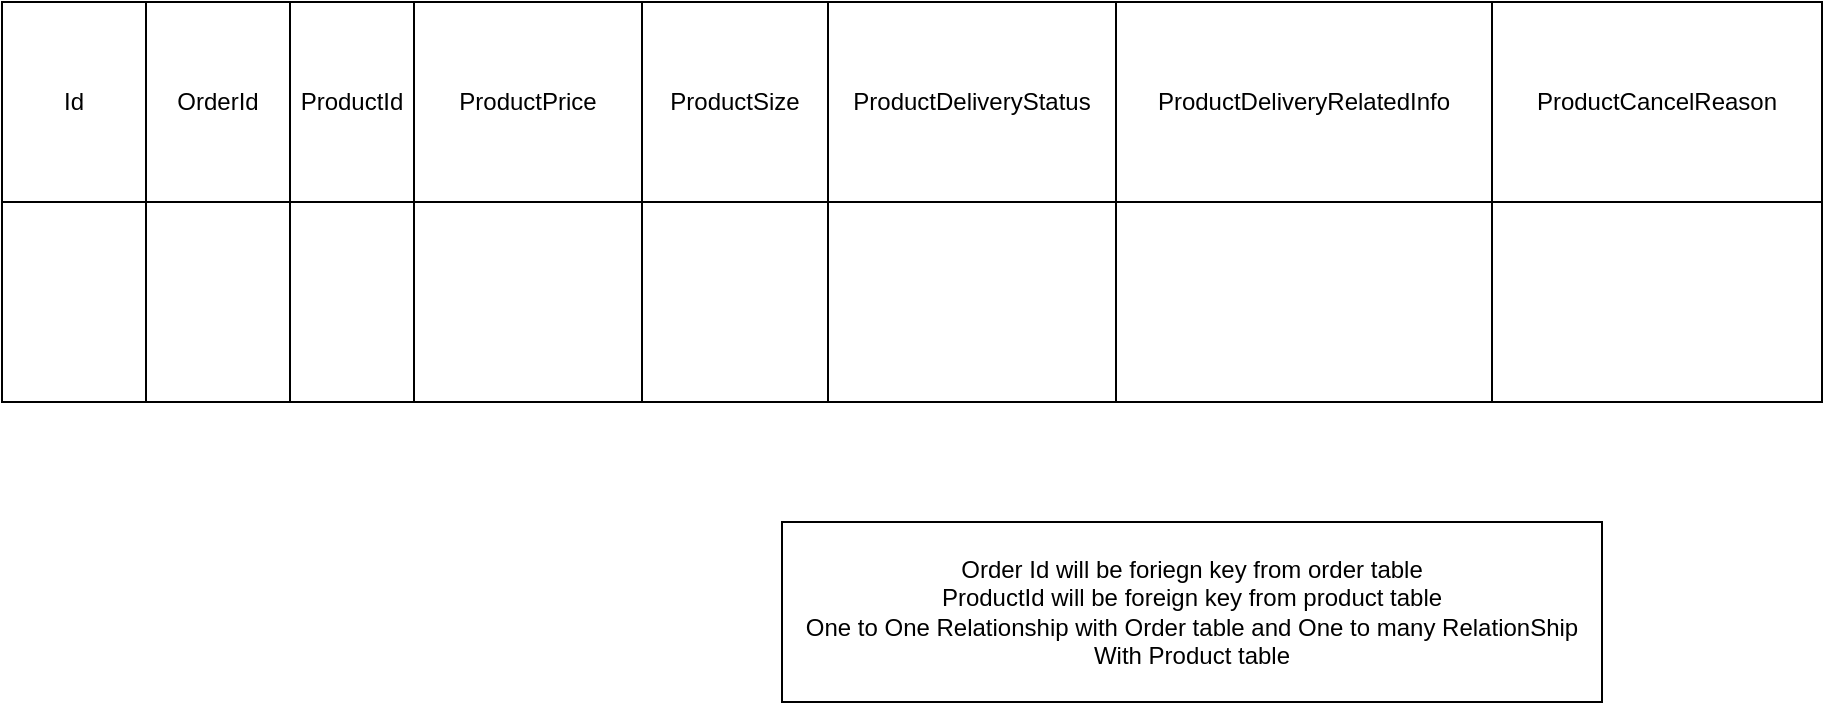 <mxfile>
    <diagram id="JXoPwwnmnFyLEPTKaijd" name="Page-1">
        <mxGraphModel dx="1785" dy="411" grid="1" gridSize="10" guides="1" tooltips="1" connect="1" arrows="1" fold="1" page="1" pageScale="1" pageWidth="827" pageHeight="1169" math="0" shadow="0">
            <root>
                <mxCell id="0"/>
                <mxCell id="1" parent="0"/>
                <mxCell id="2" value="" style="shape=table;startSize=0;container=1;collapsible=0;childLayout=tableLayout;" parent="1" vertex="1">
                    <mxGeometry x="-600" y="20" width="910" height="200" as="geometry"/>
                </mxCell>
                <mxCell id="3" value="" style="shape=tableRow;horizontal=0;startSize=0;swimlaneHead=0;swimlaneBody=0;top=0;left=0;bottom=0;right=0;collapsible=0;dropTarget=0;fillColor=none;points=[[0,0.5],[1,0.5]];portConstraint=eastwest;" parent="2" vertex="1">
                    <mxGeometry width="910" height="100" as="geometry"/>
                </mxCell>
                <mxCell id="4" value="Id" style="shape=partialRectangle;html=1;whiteSpace=wrap;connectable=0;overflow=hidden;fillColor=none;top=0;left=0;bottom=0;right=0;pointerEvents=1;" parent="3" vertex="1">
                    <mxGeometry width="72" height="100" as="geometry">
                        <mxRectangle width="72" height="100" as="alternateBounds"/>
                    </mxGeometry>
                </mxCell>
                <mxCell id="5" value="OrderId" style="shape=partialRectangle;html=1;whiteSpace=wrap;connectable=0;overflow=hidden;fillColor=none;top=0;left=0;bottom=0;right=0;pointerEvents=1;" parent="3" vertex="1">
                    <mxGeometry x="72" width="72" height="100" as="geometry">
                        <mxRectangle width="72" height="100" as="alternateBounds"/>
                    </mxGeometry>
                </mxCell>
                <mxCell id="6" value="ProductId" style="shape=partialRectangle;html=1;whiteSpace=wrap;connectable=0;overflow=hidden;fillColor=none;top=0;left=0;bottom=0;right=0;pointerEvents=1;" parent="3" vertex="1">
                    <mxGeometry x="144" width="62" height="100" as="geometry">
                        <mxRectangle width="62" height="100" as="alternateBounds"/>
                    </mxGeometry>
                </mxCell>
                <mxCell id="7" value="ProductPrice" style="shape=partialRectangle;html=1;whiteSpace=wrap;connectable=0;overflow=hidden;fillColor=none;top=0;left=0;bottom=0;right=0;pointerEvents=1;" parent="3" vertex="1">
                    <mxGeometry x="206" width="114" height="100" as="geometry">
                        <mxRectangle width="114" height="100" as="alternateBounds"/>
                    </mxGeometry>
                </mxCell>
                <mxCell id="19" value="ProductSize" style="shape=partialRectangle;html=1;whiteSpace=wrap;connectable=0;overflow=hidden;fillColor=none;top=0;left=0;bottom=0;right=0;pointerEvents=1;" vertex="1" parent="3">
                    <mxGeometry x="320" width="93" height="100" as="geometry">
                        <mxRectangle width="93" height="100" as="alternateBounds"/>
                    </mxGeometry>
                </mxCell>
                <mxCell id="8" value="ProductDeliveryStatus" style="shape=partialRectangle;html=1;whiteSpace=wrap;connectable=0;overflow=hidden;fillColor=none;top=0;left=0;bottom=0;right=0;pointerEvents=1;" parent="3" vertex="1">
                    <mxGeometry x="413" width="144" height="100" as="geometry">
                        <mxRectangle width="144" height="100" as="alternateBounds"/>
                    </mxGeometry>
                </mxCell>
                <mxCell id="9" value="ProductDeliveryRelatedInfo" style="shape=partialRectangle;html=1;whiteSpace=wrap;connectable=0;overflow=hidden;fillColor=none;top=0;left=0;bottom=0;right=0;pointerEvents=1;" parent="3" vertex="1">
                    <mxGeometry x="557" width="188" height="100" as="geometry">
                        <mxRectangle width="188" height="100" as="alternateBounds"/>
                    </mxGeometry>
                </mxCell>
                <mxCell id="17" value="ProductCancelReason" style="shape=partialRectangle;html=1;whiteSpace=wrap;connectable=0;overflow=hidden;fillColor=none;top=0;left=0;bottom=0;right=0;pointerEvents=1;" parent="3" vertex="1">
                    <mxGeometry x="745" width="165" height="100" as="geometry">
                        <mxRectangle width="165" height="100" as="alternateBounds"/>
                    </mxGeometry>
                </mxCell>
                <mxCell id="10" value="" style="shape=tableRow;horizontal=0;startSize=0;swimlaneHead=0;swimlaneBody=0;top=0;left=0;bottom=0;right=0;collapsible=0;dropTarget=0;fillColor=none;points=[[0,0.5],[1,0.5]];portConstraint=eastwest;" parent="2" vertex="1">
                    <mxGeometry y="100" width="910" height="100" as="geometry"/>
                </mxCell>
                <mxCell id="11" value="" style="shape=partialRectangle;html=1;whiteSpace=wrap;connectable=0;overflow=hidden;fillColor=none;top=0;left=0;bottom=0;right=0;pointerEvents=1;" parent="10" vertex="1">
                    <mxGeometry width="72" height="100" as="geometry">
                        <mxRectangle width="72" height="100" as="alternateBounds"/>
                    </mxGeometry>
                </mxCell>
                <mxCell id="12" value="" style="shape=partialRectangle;html=1;whiteSpace=wrap;connectable=0;overflow=hidden;fillColor=none;top=0;left=0;bottom=0;right=0;pointerEvents=1;" parent="10" vertex="1">
                    <mxGeometry x="72" width="72" height="100" as="geometry">
                        <mxRectangle width="72" height="100" as="alternateBounds"/>
                    </mxGeometry>
                </mxCell>
                <mxCell id="13" value="" style="shape=partialRectangle;html=1;whiteSpace=wrap;connectable=0;overflow=hidden;fillColor=none;top=0;left=0;bottom=0;right=0;pointerEvents=1;" parent="10" vertex="1">
                    <mxGeometry x="144" width="62" height="100" as="geometry">
                        <mxRectangle width="62" height="100" as="alternateBounds"/>
                    </mxGeometry>
                </mxCell>
                <mxCell id="14" value="" style="shape=partialRectangle;html=1;whiteSpace=wrap;connectable=0;overflow=hidden;fillColor=none;top=0;left=0;bottom=0;right=0;pointerEvents=1;" parent="10" vertex="1">
                    <mxGeometry x="206" width="114" height="100" as="geometry">
                        <mxRectangle width="114" height="100" as="alternateBounds"/>
                    </mxGeometry>
                </mxCell>
                <mxCell id="20" style="shape=partialRectangle;html=1;whiteSpace=wrap;connectable=0;overflow=hidden;fillColor=none;top=0;left=0;bottom=0;right=0;pointerEvents=1;" vertex="1" parent="10">
                    <mxGeometry x="320" width="93" height="100" as="geometry">
                        <mxRectangle width="93" height="100" as="alternateBounds"/>
                    </mxGeometry>
                </mxCell>
                <mxCell id="15" value="" style="shape=partialRectangle;html=1;whiteSpace=wrap;connectable=0;overflow=hidden;fillColor=none;top=0;left=0;bottom=0;right=0;pointerEvents=1;" parent="10" vertex="1">
                    <mxGeometry x="413" width="144" height="100" as="geometry">
                        <mxRectangle width="144" height="100" as="alternateBounds"/>
                    </mxGeometry>
                </mxCell>
                <mxCell id="16" value="" style="shape=partialRectangle;html=1;whiteSpace=wrap;connectable=0;overflow=hidden;fillColor=none;top=0;left=0;bottom=0;right=0;pointerEvents=1;" parent="10" vertex="1">
                    <mxGeometry x="557" width="188" height="100" as="geometry">
                        <mxRectangle width="188" height="100" as="alternateBounds"/>
                    </mxGeometry>
                </mxCell>
                <mxCell id="18" style="shape=partialRectangle;html=1;whiteSpace=wrap;connectable=0;overflow=hidden;fillColor=none;top=0;left=0;bottom=0;right=0;pointerEvents=1;" parent="10" vertex="1">
                    <mxGeometry x="745" width="165" height="100" as="geometry">
                        <mxRectangle width="165" height="100" as="alternateBounds"/>
                    </mxGeometry>
                </mxCell>
                <mxCell id="21" value="" style="shape=table;startSize=0;container=1;collapsible=0;childLayout=tableLayout;" vertex="1" parent="1">
                    <mxGeometry x="-210" y="280" width="410" height="90" as="geometry"/>
                </mxCell>
                <mxCell id="22" value="" style="shape=tableRow;horizontal=0;startSize=0;swimlaneHead=0;swimlaneBody=0;top=0;left=0;bottom=0;right=0;collapsible=0;dropTarget=0;fillColor=none;points=[[0,0.5],[1,0.5]];portConstraint=eastwest;" vertex="1" parent="21">
                    <mxGeometry width="410" height="90" as="geometry"/>
                </mxCell>
                <mxCell id="23" value="Order Id will be foriegn key from order table&lt;br&gt;ProductId will be foreign key from product table&lt;br&gt;One to One Relationship with Order table and One to many RelationShip With Product table" style="shape=partialRectangle;html=1;whiteSpace=wrap;connectable=0;overflow=hidden;fillColor=none;top=0;left=0;bottom=0;right=0;pointerEvents=1;" vertex="1" parent="22">
                    <mxGeometry width="410" height="90" as="geometry">
                        <mxRectangle width="410" height="90" as="alternateBounds"/>
                    </mxGeometry>
                </mxCell>
            </root>
        </mxGraphModel>
    </diagram>
</mxfile>
